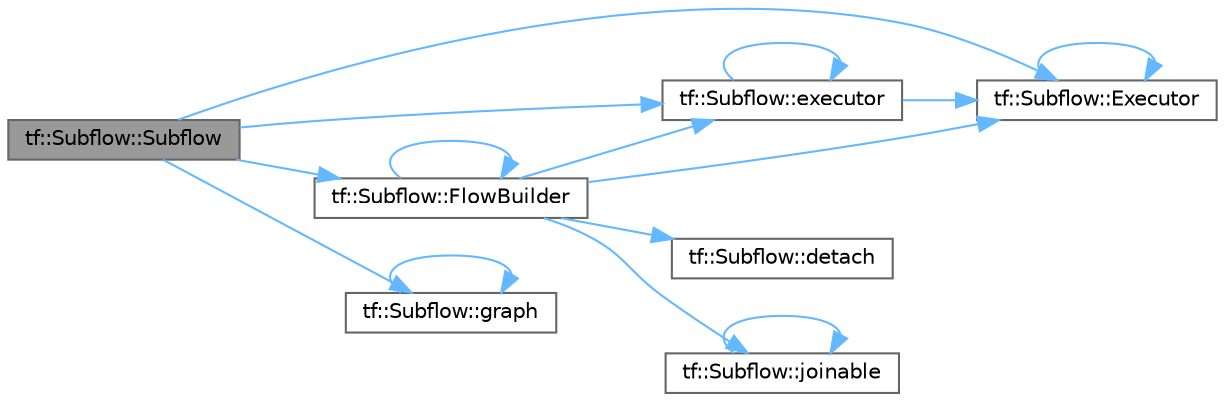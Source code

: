 digraph "tf::Subflow::Subflow"
{
 // LATEX_PDF_SIZE
  bgcolor="transparent";
  edge [fontname=Helvetica,fontsize=10,labelfontname=Helvetica,labelfontsize=10];
  node [fontname=Helvetica,fontsize=10,shape=box,height=0.2,width=0.4];
  rankdir="LR";
  Node1 [id="Node000001",label="tf::Subflow::Subflow",height=0.2,width=0.4,color="gray40", fillcolor="grey60", style="filled", fontcolor="black",tooltip=" "];
  Node1 -> Node2 [id="edge1_Node000001_Node000002",color="steelblue1",style="solid",tooltip=" "];
  Node2 [id="Node000002",label="tf::Subflow::Executor",height=0.2,width=0.4,color="grey40", fillcolor="white", style="filled",URL="$classtf_1_1_subflow.html#a763b2f90bc53f92d680a635fe28e858e",tooltip=" "];
  Node2 -> Node2 [id="edge2_Node000002_Node000002",color="steelblue1",style="solid",tooltip=" "];
  Node1 -> Node3 [id="edge3_Node000001_Node000003",color="steelblue1",style="solid",tooltip=" "];
  Node3 [id="Node000003",label="tf::Subflow::executor",height=0.2,width=0.4,color="grey40", fillcolor="white", style="filled",URL="$classtf_1_1_subflow.html#a2cc0c8db3ce5e9ef985d61bd5d839510",tooltip="acquires the associated executor"];
  Node3 -> Node2 [id="edge4_Node000003_Node000002",color="steelblue1",style="solid",tooltip=" "];
  Node3 -> Node3 [id="edge5_Node000003_Node000003",color="steelblue1",style="solid",tooltip=" "];
  Node1 -> Node4 [id="edge6_Node000001_Node000004",color="steelblue1",style="solid",tooltip=" "];
  Node4 [id="Node000004",label="tf::Subflow::FlowBuilder",height=0.2,width=0.4,color="grey40", fillcolor="white", style="filled",URL="$classtf_1_1_subflow.html#a61184f9bd9c801d0a5eccecfdbddc641",tooltip=" "];
  Node4 -> Node5 [id="edge7_Node000004_Node000005",color="steelblue1",style="solid",tooltip=" "];
  Node5 [id="Node000005",label="tf::Subflow::detach",height=0.2,width=0.4,color="grey40", fillcolor="white", style="filled",URL="$classtf_1_1_subflow.html#acfdedc7e9676126e9a38ecf7b5a37864",tooltip="enables the subflow to detach from its parent task"];
  Node4 -> Node2 [id="edge8_Node000004_Node000002",color="steelblue1",style="solid",tooltip=" "];
  Node4 -> Node3 [id="edge9_Node000004_Node000003",color="steelblue1",style="solid",tooltip=" "];
  Node4 -> Node4 [id="edge10_Node000004_Node000004",color="steelblue1",style="solid",tooltip=" "];
  Node4 -> Node6 [id="edge11_Node000004_Node000006",color="steelblue1",style="solid",tooltip=" "];
  Node6 [id="Node000006",label="tf::Subflow::joinable",height=0.2,width=0.4,color="grey40", fillcolor="white", style="filled",URL="$classtf_1_1_subflow.html#ac3805e898b6a55b6e5173c74c5555e57",tooltip="queries if the subflow is joinable"];
  Node6 -> Node6 [id="edge12_Node000006_Node000006",color="steelblue1",style="solid",tooltip=" "];
  Node1 -> Node7 [id="edge13_Node000001_Node000007",color="steelblue1",style="solid",tooltip=" "];
  Node7 [id="Node000007",label="tf::Subflow::graph",height=0.2,width=0.4,color="grey40", fillcolor="white", style="filled",URL="$classtf_1_1_subflow.html#a587641d0977abc7fca66d144edb19db2",tooltip="acquires the associated graph"];
  Node7 -> Node7 [id="edge14_Node000007_Node000007",color="steelblue1",style="solid",tooltip=" "];
}
